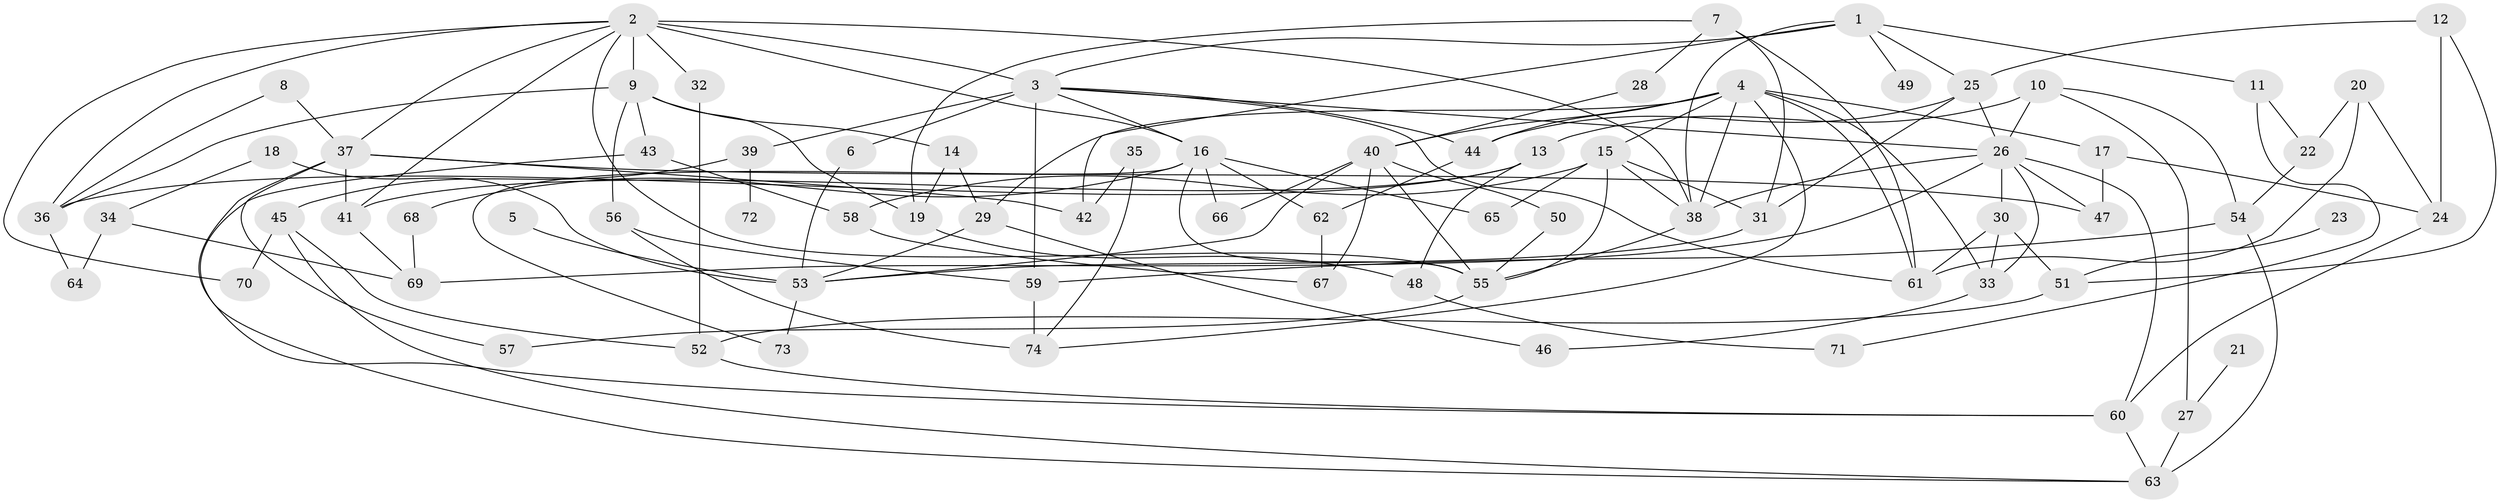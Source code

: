 // original degree distribution, {7: 0.02702702702702703, 6: 0.05405405405405406, 3: 0.3108108108108108, 5: 0.07432432432432433, 4: 0.12162162162162163, 8: 0.006756756756756757, 1: 0.18243243243243243, 2: 0.22297297297297297}
// Generated by graph-tools (version 1.1) at 2025/36/03/04/25 23:36:03]
// undirected, 74 vertices, 141 edges
graph export_dot {
  node [color=gray90,style=filled];
  1;
  2;
  3;
  4;
  5;
  6;
  7;
  8;
  9;
  10;
  11;
  12;
  13;
  14;
  15;
  16;
  17;
  18;
  19;
  20;
  21;
  22;
  23;
  24;
  25;
  26;
  27;
  28;
  29;
  30;
  31;
  32;
  33;
  34;
  35;
  36;
  37;
  38;
  39;
  40;
  41;
  42;
  43;
  44;
  45;
  46;
  47;
  48;
  49;
  50;
  51;
  52;
  53;
  54;
  55;
  56;
  57;
  58;
  59;
  60;
  61;
  62;
  63;
  64;
  65;
  66;
  67;
  68;
  69;
  70;
  71;
  72;
  73;
  74;
  1 -- 3 [weight=1.0];
  1 -- 11 [weight=1.0];
  1 -- 25 [weight=1.0];
  1 -- 38 [weight=1.0];
  1 -- 42 [weight=1.0];
  1 -- 49 [weight=1.0];
  2 -- 3 [weight=1.0];
  2 -- 9 [weight=1.0];
  2 -- 16 [weight=1.0];
  2 -- 32 [weight=2.0];
  2 -- 36 [weight=1.0];
  2 -- 37 [weight=1.0];
  2 -- 38 [weight=1.0];
  2 -- 41 [weight=1.0];
  2 -- 55 [weight=1.0];
  2 -- 70 [weight=1.0];
  3 -- 6 [weight=1.0];
  3 -- 16 [weight=1.0];
  3 -- 26 [weight=1.0];
  3 -- 39 [weight=1.0];
  3 -- 44 [weight=1.0];
  3 -- 59 [weight=1.0];
  3 -- 61 [weight=1.0];
  4 -- 15 [weight=1.0];
  4 -- 17 [weight=1.0];
  4 -- 29 [weight=1.0];
  4 -- 33 [weight=1.0];
  4 -- 38 [weight=1.0];
  4 -- 40 [weight=1.0];
  4 -- 44 [weight=1.0];
  4 -- 61 [weight=1.0];
  4 -- 74 [weight=1.0];
  5 -- 53 [weight=1.0];
  6 -- 53 [weight=1.0];
  7 -- 19 [weight=1.0];
  7 -- 28 [weight=1.0];
  7 -- 31 [weight=1.0];
  7 -- 61 [weight=1.0];
  8 -- 36 [weight=1.0];
  8 -- 37 [weight=1.0];
  9 -- 14 [weight=1.0];
  9 -- 19 [weight=1.0];
  9 -- 36 [weight=1.0];
  9 -- 43 [weight=1.0];
  9 -- 56 [weight=1.0];
  10 -- 13 [weight=2.0];
  10 -- 26 [weight=1.0];
  10 -- 27 [weight=1.0];
  10 -- 54 [weight=1.0];
  11 -- 22 [weight=1.0];
  11 -- 71 [weight=1.0];
  12 -- 24 [weight=1.0];
  12 -- 25 [weight=1.0];
  12 -- 51 [weight=1.0];
  13 -- 36 [weight=1.0];
  13 -- 41 [weight=1.0];
  13 -- 48 [weight=1.0];
  14 -- 19 [weight=1.0];
  14 -- 29 [weight=1.0];
  15 -- 31 [weight=1.0];
  15 -- 38 [weight=1.0];
  15 -- 55 [weight=1.0];
  15 -- 58 [weight=1.0];
  15 -- 65 [weight=1.0];
  16 -- 55 [weight=1.0];
  16 -- 62 [weight=1.0];
  16 -- 65 [weight=1.0];
  16 -- 66 [weight=1.0];
  16 -- 68 [weight=1.0];
  16 -- 73 [weight=1.0];
  17 -- 24 [weight=1.0];
  17 -- 47 [weight=1.0];
  18 -- 34 [weight=1.0];
  18 -- 53 [weight=1.0];
  19 -- 48 [weight=1.0];
  20 -- 22 [weight=1.0];
  20 -- 24 [weight=1.0];
  20 -- 61 [weight=1.0];
  21 -- 27 [weight=1.0];
  22 -- 54 [weight=1.0];
  23 -- 51 [weight=1.0];
  24 -- 60 [weight=1.0];
  25 -- 26 [weight=1.0];
  25 -- 31 [weight=1.0];
  25 -- 44 [weight=1.0];
  26 -- 30 [weight=1.0];
  26 -- 33 [weight=1.0];
  26 -- 38 [weight=1.0];
  26 -- 47 [weight=1.0];
  26 -- 60 [weight=1.0];
  26 -- 69 [weight=1.0];
  27 -- 63 [weight=2.0];
  28 -- 40 [weight=1.0];
  29 -- 46 [weight=1.0];
  29 -- 53 [weight=1.0];
  30 -- 33 [weight=1.0];
  30 -- 51 [weight=1.0];
  30 -- 61 [weight=1.0];
  31 -- 53 [weight=1.0];
  32 -- 52 [weight=2.0];
  33 -- 46 [weight=1.0];
  34 -- 64 [weight=1.0];
  34 -- 69 [weight=1.0];
  35 -- 42 [weight=1.0];
  35 -- 74 [weight=1.0];
  36 -- 64 [weight=1.0];
  37 -- 41 [weight=1.0];
  37 -- 42 [weight=1.0];
  37 -- 47 [weight=1.0];
  37 -- 57 [weight=1.0];
  37 -- 60 [weight=1.0];
  38 -- 55 [weight=1.0];
  39 -- 45 [weight=2.0];
  39 -- 72 [weight=1.0];
  40 -- 50 [weight=1.0];
  40 -- 53 [weight=1.0];
  40 -- 55 [weight=1.0];
  40 -- 66 [weight=1.0];
  40 -- 67 [weight=1.0];
  41 -- 69 [weight=1.0];
  43 -- 58 [weight=1.0];
  43 -- 63 [weight=1.0];
  44 -- 62 [weight=1.0];
  45 -- 52 [weight=1.0];
  45 -- 63 [weight=1.0];
  45 -- 70 [weight=1.0];
  48 -- 71 [weight=1.0];
  50 -- 55 [weight=1.0];
  51 -- 52 [weight=1.0];
  52 -- 60 [weight=1.0];
  53 -- 73 [weight=1.0];
  54 -- 59 [weight=1.0];
  54 -- 63 [weight=1.0];
  55 -- 57 [weight=1.0];
  56 -- 59 [weight=1.0];
  56 -- 74 [weight=2.0];
  58 -- 67 [weight=1.0];
  59 -- 74 [weight=1.0];
  60 -- 63 [weight=1.0];
  62 -- 67 [weight=1.0];
  68 -- 69 [weight=1.0];
}
